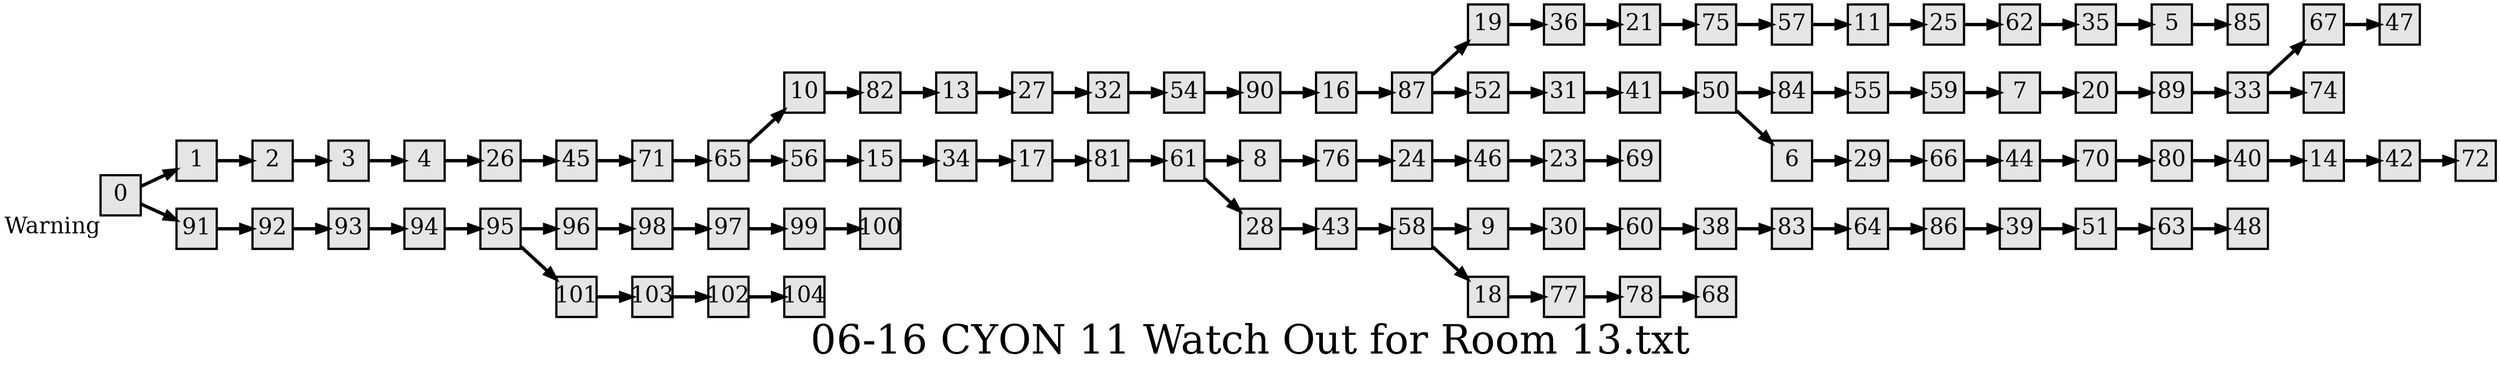 digraph g{
  graph [ label="06-16 CYON 11 Watch Out for Room 13.txt" rankdir=LR, ordering=out, fontsize=36, nodesep="0.35", ranksep="0.45"];
  node  [shape=rect, penwidth=2, fontsize=20, style=filled, fillcolor=grey90, margin="0,0", labelfloat=true, regular=true, fixedsize=true];
  edge  [labelfloat=true, penwidth=3, fontsize=12];

  0	[ xlabel="Warning" ];
  0 -> 1;
  0 -> 91;
  1 -> 2;
  2 -> 3;
  3 -> 4;
  4 -> 26;
  5 -> 85;
  6 -> 29;
  7 -> 20;
  8 -> 76;
  9 -> 30;
  10 -> 82;
  11 -> 25;
  13 -> 27;
  14 -> 42;
  15 -> 34;
  16 -> 87;
  17 -> 81;
  18 -> 77;
  19 -> 36;
  20 -> 89;
  21 -> 75;
  23 -> 69;
  24 -> 46;
  25 -> 62;
  26 -> 45;
  27 -> 32;
  28 -> 43;
  29 -> 66;
  30 -> 60;
  31 -> 41;
  32 -> 54;
  33 -> 67;
  33 -> 74;
  34 -> 17;
  35 -> 5;
  36 -> 21;
  38 -> 83;
  39 -> 51;
  40 -> 14;
  41 -> 50;
  42 -> 72;
  43 -> 58;
  44 -> 70;
  45 -> 71;
  46 -> 23;
  50 -> 84;
  50 -> 6;
  51 -> 63;
  52 -> 31;
  54 -> 90;
  55 -> 59;
  56 -> 15;
  57 -> 11;
  58 -> 9;
  58 -> 18;
  59 -> 7;
  60 -> 38;
  61 -> 8;
  61 -> 28;
  62 -> 35;
  63 -> 48;
  64 -> 86;
  65 -> 10;
  65 -> 56;
  66 -> 44;
  67 -> 47;
  70 -> 80;
  71 -> 65;
  75 -> 57;
  76 -> 24;
  77 -> 78;
  78 -> 68;
  80 -> 40;
  81 -> 61;
  82 -> 13;
  83 -> 64;
  84 -> 55;
  86 -> 39;
  87 -> 19;
  87 -> 52;
  89 -> 33;
  90 -> 16;
  91 -> 92;
  92 -> 93;
  93 -> 94;
  94 -> 95;
  95 -> 96;
  95 -> 101;
  96 -> 98;
  97 -> 99;
  98 -> 97;
  99 -> 100;
  101 -> 103;
  102 -> 104;
  103 -> 102;
}


